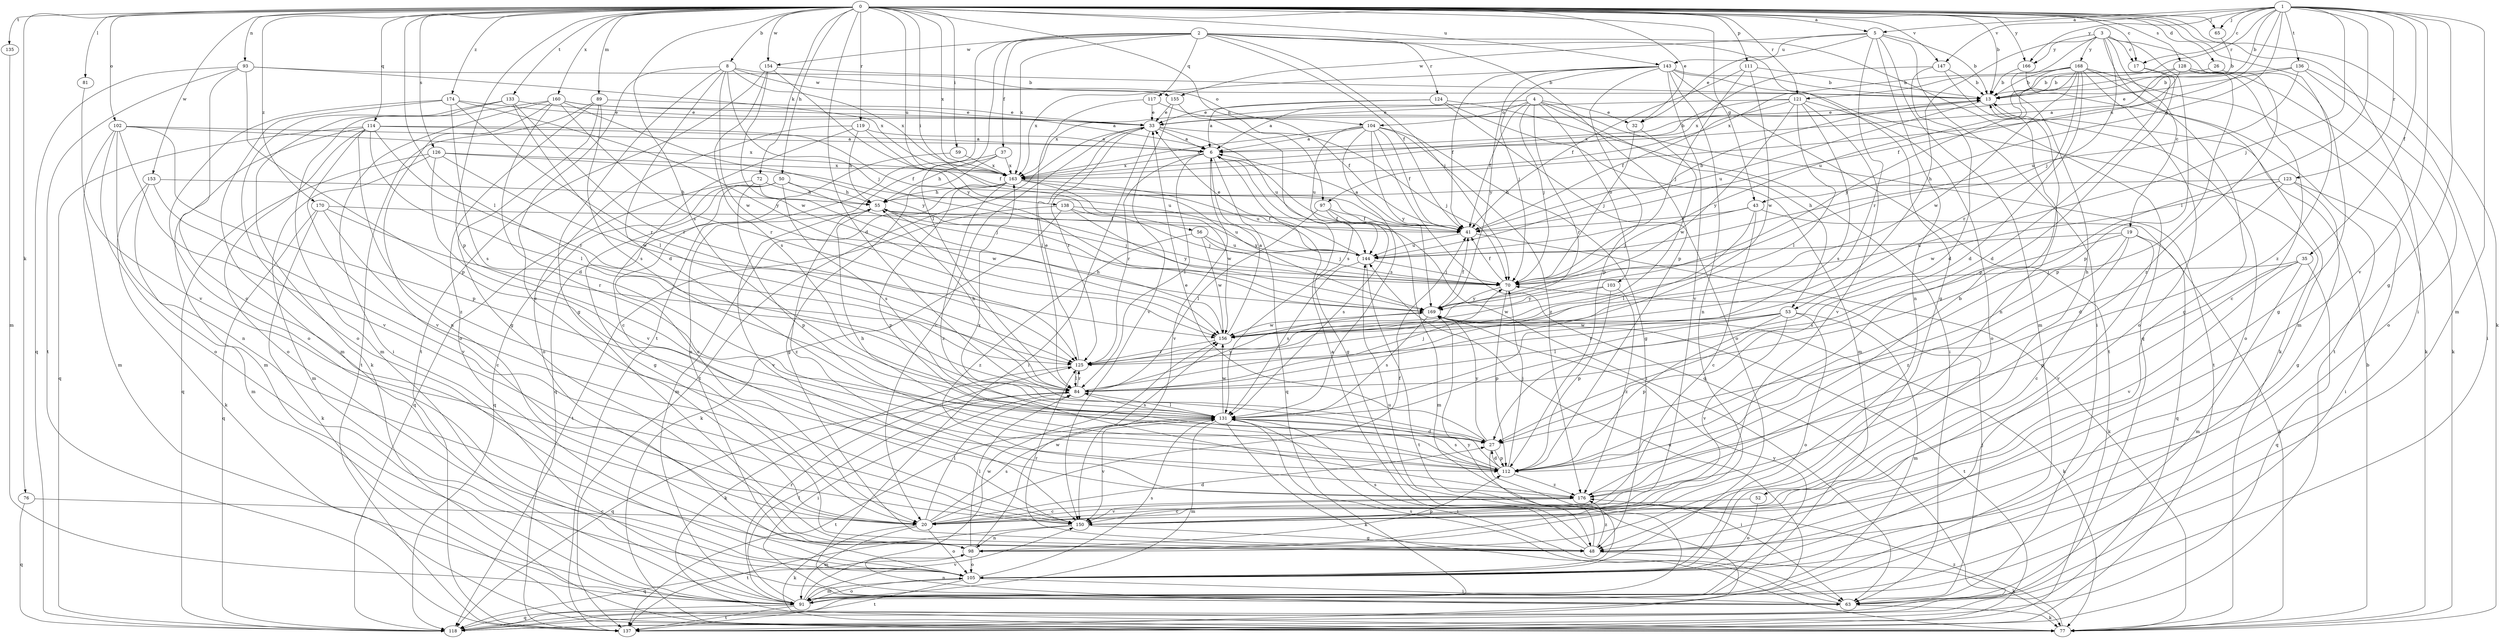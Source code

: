 strict digraph  {
0;
1;
2;
3;
4;
5;
6;
8;
13;
17;
19;
20;
26;
27;
32;
33;
35;
37;
41;
43;
48;
50;
52;
53;
55;
56;
59;
63;
65;
70;
72;
76;
77;
81;
84;
89;
91;
93;
97;
98;
102;
103;
104;
105;
111;
112;
114;
117;
118;
119;
121;
123;
124;
125;
126;
128;
131;
133;
135;
136;
137;
138;
143;
144;
147;
150;
153;
154;
155;
156;
160;
163;
166;
168;
169;
170;
174;
176;
0 -> 5  [label=a];
0 -> 8  [label=b];
0 -> 13  [label=b];
0 -> 17  [label=c];
0 -> 26  [label=d];
0 -> 27  [label=d];
0 -> 32  [label=e];
0 -> 43  [label=g];
0 -> 50  [label=h];
0 -> 56  [label=i];
0 -> 59  [label=i];
0 -> 63  [label=i];
0 -> 65  [label=j];
0 -> 72  [label=k];
0 -> 76  [label=k];
0 -> 77  [label=k];
0 -> 81  [label=l];
0 -> 84  [label=l];
0 -> 89  [label=m];
0 -> 93  [label=n];
0 -> 97  [label=n];
0 -> 102  [label=o];
0 -> 111  [label=p];
0 -> 112  [label=p];
0 -> 114  [label=q];
0 -> 119  [label=r];
0 -> 121  [label=r];
0 -> 126  [label=s];
0 -> 128  [label=s];
0 -> 131  [label=s];
0 -> 133  [label=t];
0 -> 135  [label=t];
0 -> 138  [label=u];
0 -> 143  [label=u];
0 -> 147  [label=v];
0 -> 153  [label=w];
0 -> 154  [label=w];
0 -> 160  [label=x];
0 -> 163  [label=x];
0 -> 166  [label=y];
0 -> 170  [label=z];
0 -> 174  [label=z];
0 -> 176  [label=z];
1 -> 5  [label=a];
1 -> 13  [label=b];
1 -> 17  [label=c];
1 -> 35  [label=f];
1 -> 43  [label=g];
1 -> 48  [label=g];
1 -> 65  [label=j];
1 -> 70  [label=j];
1 -> 84  [label=l];
1 -> 91  [label=m];
1 -> 97  [label=n];
1 -> 121  [label=r];
1 -> 123  [label=r];
1 -> 136  [label=t];
1 -> 147  [label=v];
1 -> 150  [label=v];
1 -> 166  [label=y];
2 -> 37  [label=f];
2 -> 41  [label=f];
2 -> 48  [label=g];
2 -> 70  [label=j];
2 -> 84  [label=l];
2 -> 112  [label=p];
2 -> 117  [label=q];
2 -> 118  [label=q];
2 -> 124  [label=r];
2 -> 137  [label=t];
2 -> 154  [label=w];
2 -> 163  [label=x];
3 -> 17  [label=c];
3 -> 19  [label=c];
3 -> 52  [label=h];
3 -> 53  [label=h];
3 -> 70  [label=j];
3 -> 91  [label=m];
3 -> 112  [label=p];
3 -> 166  [label=y];
3 -> 168  [label=y];
3 -> 176  [label=z];
4 -> 6  [label=a];
4 -> 32  [label=e];
4 -> 41  [label=f];
4 -> 53  [label=h];
4 -> 70  [label=j];
4 -> 103  [label=o];
4 -> 104  [label=o];
4 -> 125  [label=r];
4 -> 137  [label=t];
4 -> 163  [label=x];
5 -> 13  [label=b];
5 -> 32  [label=e];
5 -> 63  [label=i];
5 -> 91  [label=m];
5 -> 98  [label=n];
5 -> 125  [label=r];
5 -> 143  [label=u];
5 -> 155  [label=w];
6 -> 13  [label=b];
6 -> 48  [label=g];
6 -> 63  [label=i];
6 -> 84  [label=l];
6 -> 118  [label=q];
6 -> 125  [label=r];
6 -> 150  [label=v];
6 -> 163  [label=x];
8 -> 20  [label=c];
8 -> 27  [label=d];
8 -> 48  [label=g];
8 -> 70  [label=j];
8 -> 104  [label=o];
8 -> 155  [label=w];
8 -> 156  [label=w];
8 -> 163  [label=x];
13 -> 33  [label=e];
13 -> 105  [label=o];
13 -> 144  [label=u];
17 -> 27  [label=d];
17 -> 112  [label=p];
19 -> 20  [label=c];
19 -> 77  [label=k];
19 -> 131  [label=s];
19 -> 144  [label=u];
19 -> 150  [label=v];
19 -> 176  [label=z];
20 -> 27  [label=d];
20 -> 41  [label=f];
20 -> 77  [label=k];
20 -> 84  [label=l];
20 -> 91  [label=m];
20 -> 105  [label=o];
20 -> 131  [label=s];
26 -> 13  [label=b];
26 -> 48  [label=g];
27 -> 33  [label=e];
27 -> 63  [label=i];
27 -> 112  [label=p];
27 -> 169  [label=y];
32 -> 70  [label=j];
32 -> 156  [label=w];
33 -> 6  [label=a];
33 -> 20  [label=c];
33 -> 63  [label=i];
33 -> 70  [label=j];
33 -> 125  [label=r];
33 -> 137  [label=t];
33 -> 144  [label=u];
35 -> 70  [label=j];
35 -> 91  [label=m];
35 -> 112  [label=p];
35 -> 118  [label=q];
35 -> 150  [label=v];
37 -> 48  [label=g];
37 -> 55  [label=h];
37 -> 98  [label=n];
37 -> 163  [label=x];
41 -> 6  [label=a];
41 -> 13  [label=b];
41 -> 77  [label=k];
41 -> 144  [label=u];
43 -> 20  [label=c];
43 -> 41  [label=f];
43 -> 70  [label=j];
43 -> 84  [label=l];
43 -> 118  [label=q];
48 -> 6  [label=a];
48 -> 77  [label=k];
48 -> 125  [label=r];
48 -> 131  [label=s];
48 -> 144  [label=u];
48 -> 176  [label=z];
50 -> 20  [label=c];
50 -> 48  [label=g];
50 -> 55  [label=h];
50 -> 70  [label=j];
50 -> 118  [label=q];
50 -> 131  [label=s];
52 -> 20  [label=c];
52 -> 105  [label=o];
53 -> 84  [label=l];
53 -> 91  [label=m];
53 -> 105  [label=o];
53 -> 112  [label=p];
53 -> 125  [label=r];
53 -> 150  [label=v];
53 -> 156  [label=w];
55 -> 41  [label=f];
55 -> 70  [label=j];
55 -> 144  [label=u];
55 -> 150  [label=v];
55 -> 176  [label=z];
56 -> 70  [label=j];
56 -> 144  [label=u];
56 -> 156  [label=w];
56 -> 176  [label=z];
59 -> 118  [label=q];
59 -> 163  [label=x];
63 -> 70  [label=j];
63 -> 77  [label=k];
63 -> 98  [label=n];
63 -> 131  [label=s];
65 -> 13  [label=b];
70 -> 41  [label=f];
70 -> 112  [label=p];
70 -> 169  [label=y];
72 -> 55  [label=h];
72 -> 112  [label=p];
72 -> 118  [label=q];
72 -> 156  [label=w];
76 -> 20  [label=c];
76 -> 118  [label=q];
77 -> 13  [label=b];
77 -> 176  [label=z];
81 -> 150  [label=v];
84 -> 55  [label=h];
84 -> 63  [label=i];
84 -> 70  [label=j];
84 -> 118  [label=q];
84 -> 125  [label=r];
84 -> 131  [label=s];
84 -> 169  [label=y];
89 -> 33  [label=e];
89 -> 48  [label=g];
89 -> 105  [label=o];
89 -> 131  [label=s];
89 -> 137  [label=t];
91 -> 84  [label=l];
91 -> 105  [label=o];
91 -> 118  [label=q];
91 -> 125  [label=r];
91 -> 137  [label=t];
91 -> 150  [label=v];
91 -> 156  [label=w];
91 -> 169  [label=y];
93 -> 13  [label=b];
93 -> 20  [label=c];
93 -> 112  [label=p];
93 -> 118  [label=q];
93 -> 137  [label=t];
93 -> 163  [label=x];
97 -> 41  [label=f];
97 -> 84  [label=l];
97 -> 91  [label=m];
97 -> 131  [label=s];
98 -> 84  [label=l];
98 -> 105  [label=o];
98 -> 112  [label=p];
98 -> 118  [label=q];
98 -> 156  [label=w];
102 -> 6  [label=a];
102 -> 91  [label=m];
102 -> 98  [label=n];
102 -> 105  [label=o];
102 -> 112  [label=p];
102 -> 150  [label=v];
102 -> 163  [label=x];
103 -> 112  [label=p];
103 -> 156  [label=w];
103 -> 169  [label=y];
103 -> 176  [label=z];
104 -> 6  [label=a];
104 -> 41  [label=f];
104 -> 48  [label=g];
104 -> 118  [label=q];
104 -> 131  [label=s];
104 -> 144  [label=u];
104 -> 163  [label=x];
104 -> 169  [label=y];
104 -> 176  [label=z];
105 -> 63  [label=i];
105 -> 91  [label=m];
105 -> 131  [label=s];
105 -> 137  [label=t];
105 -> 169  [label=y];
111 -> 13  [label=b];
111 -> 41  [label=f];
111 -> 70  [label=j];
111 -> 156  [label=w];
112 -> 27  [label=d];
112 -> 55  [label=h];
112 -> 70  [label=j];
112 -> 131  [label=s];
112 -> 163  [label=x];
112 -> 176  [label=z];
114 -> 6  [label=a];
114 -> 41  [label=f];
114 -> 84  [label=l];
114 -> 91  [label=m];
114 -> 105  [label=o];
114 -> 118  [label=q];
114 -> 125  [label=r];
114 -> 150  [label=v];
114 -> 176  [label=z];
117 -> 33  [label=e];
117 -> 41  [label=f];
117 -> 84  [label=l];
118 -> 144  [label=u];
119 -> 6  [label=a];
119 -> 20  [label=c];
119 -> 41  [label=f];
119 -> 55  [label=h];
119 -> 105  [label=o];
121 -> 33  [label=e];
121 -> 41  [label=f];
121 -> 84  [label=l];
121 -> 105  [label=o];
121 -> 131  [label=s];
121 -> 150  [label=v];
121 -> 163  [label=x];
121 -> 169  [label=y];
123 -> 27  [label=d];
123 -> 48  [label=g];
123 -> 55  [label=h];
123 -> 63  [label=i];
123 -> 156  [label=w];
124 -> 6  [label=a];
124 -> 33  [label=e];
124 -> 63  [label=i];
124 -> 91  [label=m];
124 -> 105  [label=o];
125 -> 33  [label=e];
125 -> 77  [label=k];
125 -> 84  [label=l];
126 -> 91  [label=m];
126 -> 118  [label=q];
126 -> 144  [label=u];
126 -> 150  [label=v];
126 -> 156  [label=w];
126 -> 163  [label=x];
128 -> 6  [label=a];
128 -> 13  [label=b];
128 -> 20  [label=c];
128 -> 41  [label=f];
128 -> 77  [label=k];
128 -> 112  [label=p];
131 -> 27  [label=d];
131 -> 63  [label=i];
131 -> 77  [label=k];
131 -> 84  [label=l];
131 -> 91  [label=m];
131 -> 137  [label=t];
131 -> 150  [label=v];
131 -> 156  [label=w];
133 -> 33  [label=e];
133 -> 77  [label=k];
133 -> 84  [label=l];
133 -> 105  [label=o];
133 -> 125  [label=r];
135 -> 91  [label=m];
136 -> 13  [label=b];
136 -> 33  [label=e];
136 -> 63  [label=i];
136 -> 105  [label=o];
136 -> 144  [label=u];
138 -> 41  [label=f];
138 -> 70  [label=j];
138 -> 77  [label=k];
138 -> 137  [label=t];
138 -> 169  [label=y];
143 -> 13  [label=b];
143 -> 41  [label=f];
143 -> 70  [label=j];
143 -> 77  [label=k];
143 -> 98  [label=n];
143 -> 112  [label=p];
143 -> 137  [label=t];
143 -> 150  [label=v];
143 -> 163  [label=x];
143 -> 169  [label=y];
144 -> 33  [label=e];
144 -> 70  [label=j];
144 -> 131  [label=s];
144 -> 137  [label=t];
147 -> 13  [label=b];
147 -> 27  [label=d];
147 -> 98  [label=n];
147 -> 163  [label=x];
150 -> 48  [label=g];
150 -> 98  [label=n];
150 -> 137  [label=t];
153 -> 55  [label=h];
153 -> 77  [label=k];
153 -> 91  [label=m];
153 -> 150  [label=v];
154 -> 13  [label=b];
154 -> 131  [label=s];
154 -> 137  [label=t];
154 -> 156  [label=w];
154 -> 169  [label=y];
155 -> 33  [label=e];
155 -> 131  [label=s];
155 -> 150  [label=v];
156 -> 6  [label=a];
156 -> 55  [label=h];
156 -> 125  [label=r];
160 -> 6  [label=a];
160 -> 27  [label=d];
160 -> 33  [label=e];
160 -> 63  [label=i];
160 -> 91  [label=m];
160 -> 98  [label=n];
160 -> 125  [label=r];
160 -> 169  [label=y];
163 -> 55  [label=h];
163 -> 91  [label=m];
163 -> 112  [label=p];
163 -> 144  [label=u];
163 -> 156  [label=w];
163 -> 169  [label=y];
163 -> 176  [label=z];
166 -> 13  [label=b];
166 -> 137  [label=t];
168 -> 13  [label=b];
168 -> 27  [label=d];
168 -> 48  [label=g];
168 -> 77  [label=k];
168 -> 105  [label=o];
168 -> 125  [label=r];
168 -> 144  [label=u];
168 -> 156  [label=w];
168 -> 163  [label=x];
168 -> 169  [label=y];
169 -> 41  [label=f];
169 -> 77  [label=k];
169 -> 131  [label=s];
169 -> 137  [label=t];
169 -> 156  [label=w];
170 -> 20  [label=c];
170 -> 41  [label=f];
170 -> 77  [label=k];
170 -> 118  [label=q];
170 -> 125  [label=r];
174 -> 33  [label=e];
174 -> 91  [label=m];
174 -> 105  [label=o];
174 -> 125  [label=r];
174 -> 131  [label=s];
174 -> 169  [label=y];
176 -> 13  [label=b];
176 -> 20  [label=c];
176 -> 150  [label=v];
}
